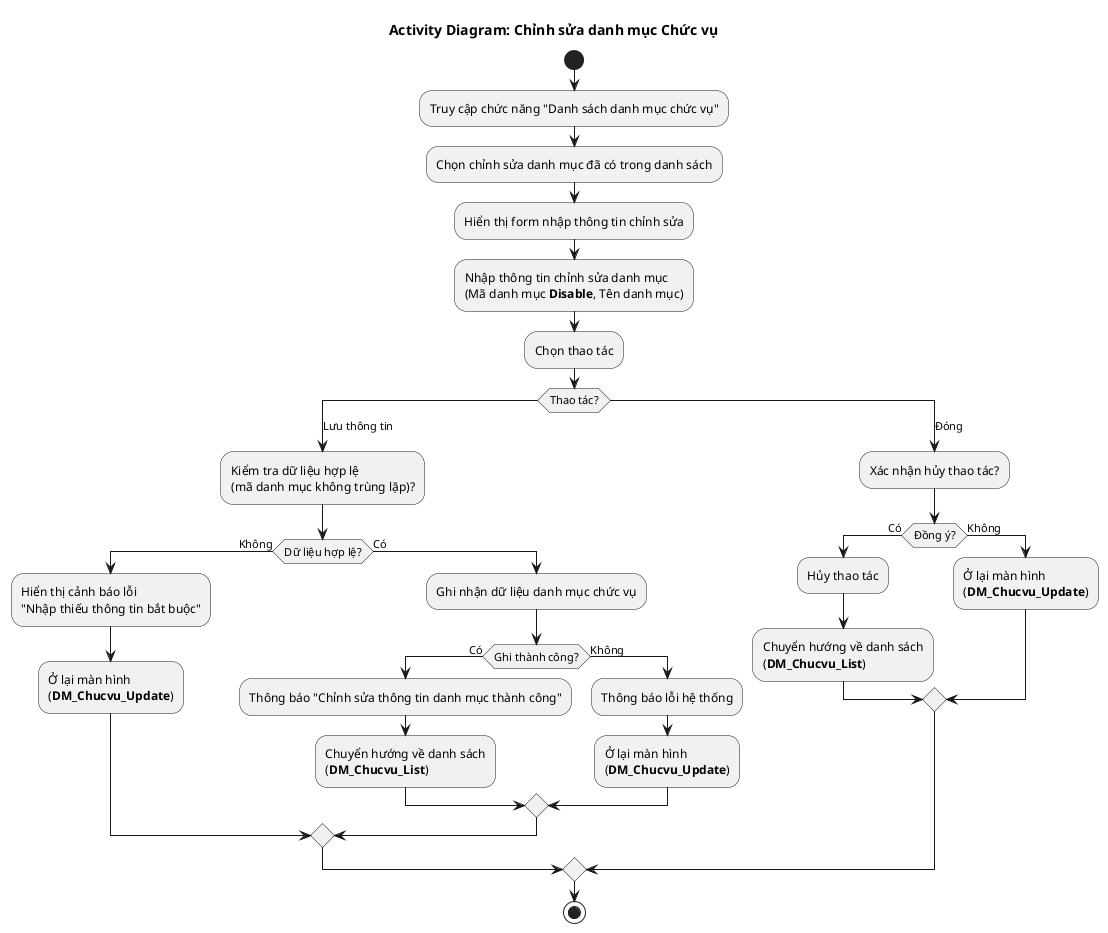 @startuml DM_Chucvu_Update
!pragma layout smetana
title Activity Diagram: Chỉnh sửa danh mục Chức vụ
start
:Truy cập chức năng "Danh sách danh mục chức vụ";
:Chọn chỉnh sửa danh mục đã có trong danh sách;
:Hiển thị form nhập thông tin chỉnh sửa;
:Nhập thông tin chỉnh sửa danh mục\n(Mã danh mục **Disable**, Tên danh mục);
:Chọn thao tác;
switch (Thao tác?)
  case (Lưu thông tin)
    :Kiểm tra dữ liệu hợp lệ\n(mã danh mục không trùng lặp)?;
    if (Dữ liệu hợp lệ?) then (Không)
      :Hiển thị cảnh báo lỗi\n"Nhập thiếu thông tin bắt buộc";
      :Ở lại màn hình\n(**DM_Chucvu_Update**);
    else (Có)
      :Ghi nhận dữ liệu danh mục chức vụ;
      if (Ghi thành công?) then (Có)
        :Thông báo "Chỉnh sửa thông tin danh mục thành công";
        :Chuyển hướng về danh sách\n(**DM_Chucvu_List**);
      else (Không)
        :Thông báo lỗi hệ thống;
        :Ở lại màn hình\n(**DM_Chucvu_Update**);
      endif
    endif
  case (Đóng)
    :Xác nhận hủy thao tác?;
    if (Đồng ý?) then (Có)
      :Hủy thao tác;
      :Chuyển hướng về danh sách\n(**DM_Chucvu_List**);
    else (Không)
      :Ở lại màn hình\n(**DM_Chucvu_Update**);
    endif
endswitch

stop
@enduml
